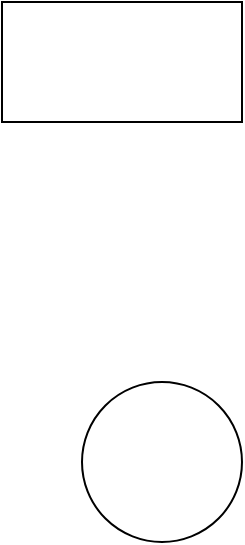 <mxfile version="11.3.0" type="github" pages="1"><diagram id="nR4ZWiC8ahqkfJyuPyGq" name="第 1 页"><mxGraphModel dx="1872" dy="842" grid="1" gridSize="10" guides="1" tooltips="1" connect="1" arrows="1" fold="1" page="1" pageScale="1" pageWidth="827" pageHeight="1169" math="0" shadow="0"><root><mxCell id="0"/><mxCell id="1" parent="0"/><mxCell id="SeGXjkH-5E2BbMX3FHiJ-1" value="" style="rounded=0;whiteSpace=wrap;html=1;" vertex="1" parent="1"><mxGeometry x="180" y="240" width="120" height="60" as="geometry"/></mxCell><mxCell id="SeGXjkH-5E2BbMX3FHiJ-2" value="" style="ellipse;whiteSpace=wrap;html=1;aspect=fixed;" vertex="1" parent="1"><mxGeometry x="220" y="430" width="80" height="80" as="geometry"/></mxCell></root></mxGraphModel></diagram></mxfile>